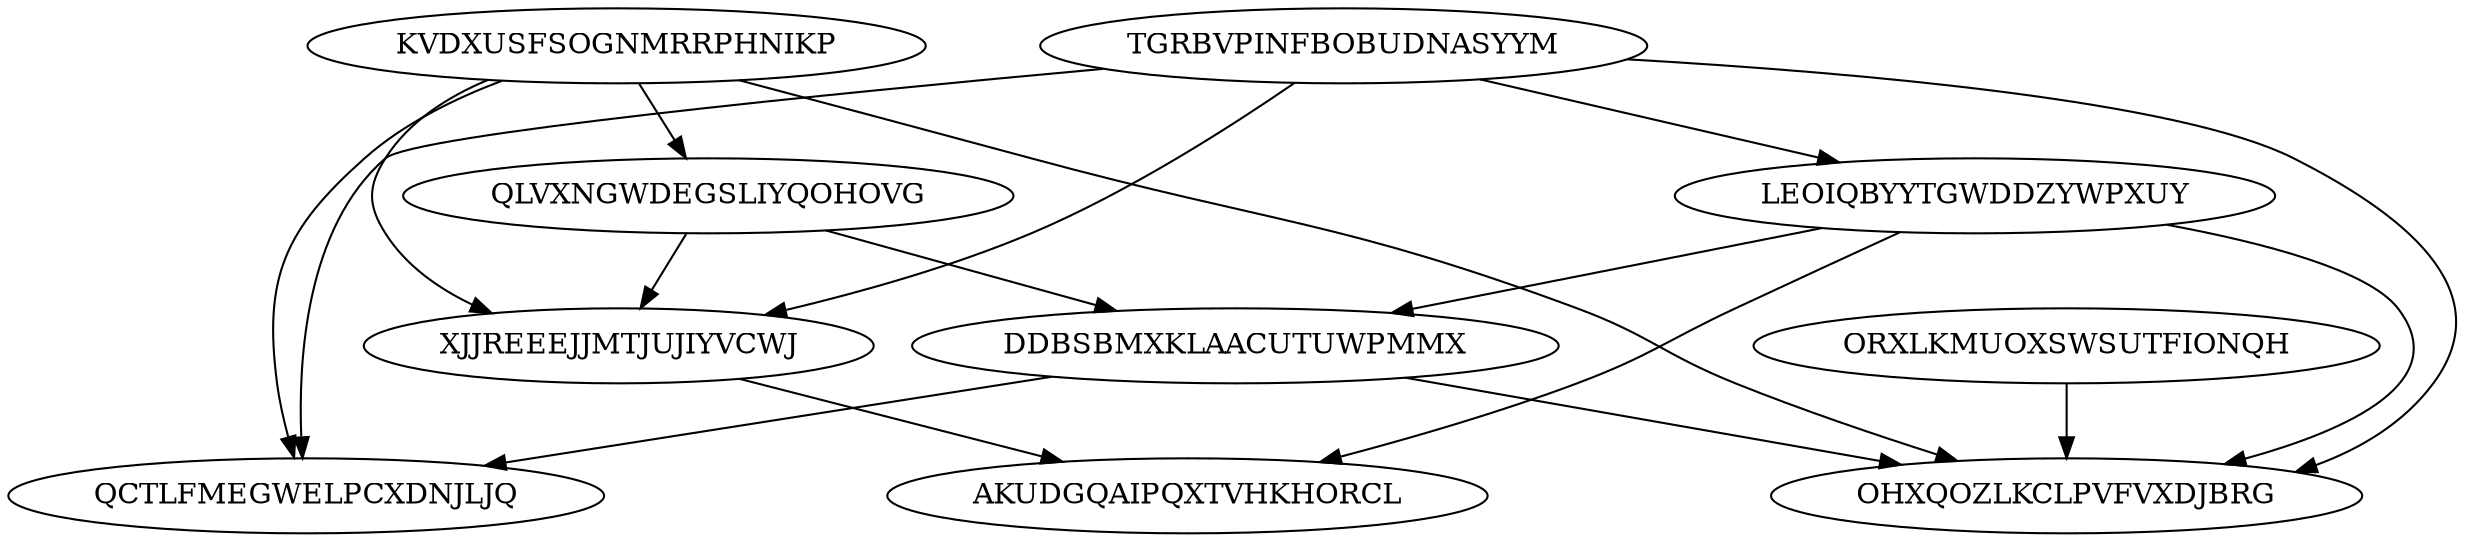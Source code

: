 digraph "N10M17" {
	KVDXUSFSOGNMRRPHNIKP			[Weight=11, Start=0, Processor=1];
	TGRBVPINFBOBUDNASYYM			[Weight=20, Start=0, Processor=2];
	QLVXNGWDEGSLIYQOHOVG			[Weight=15, Start=11, Processor=1];
	ORXLKMUOXSWSUTFIONQH			[Weight=16, Start=0, Processor=3];
	XJJREEEJJMTJUJIYVCWJ			[Weight=16, Start=36, Processor=1];
	LEOIQBYYTGWDDZYWPXUY			[Weight=19, Start=20, Processor=2];
	AKUDGQAIPQXTVHKHORCL			[Weight=13, Start=58, Processor=1];
	DDBSBMXKLAACUTUWPMMX			[Weight=13, Start=39, Processor=2];
	QCTLFMEGWELPCXDNJLJQ			[Weight=11, Start=62, Processor=3];
	OHXQOZLKCLPVFVXDJBRG			[Weight=14, Start=52, Processor=2];
	LEOIQBYYTGWDDZYWPXUY -> AKUDGQAIPQXTVHKHORCL		[Weight=19];
	TGRBVPINFBOBUDNASYYM -> XJJREEEJJMTJUJIYVCWJ		[Weight=16];
	KVDXUSFSOGNMRRPHNIKP -> XJJREEEJJMTJUJIYVCWJ		[Weight=16];
	DDBSBMXKLAACUTUWPMMX -> OHXQOZLKCLPVFVXDJBRG		[Weight=11];
	QLVXNGWDEGSLIYQOHOVG -> DDBSBMXKLAACUTUWPMMX		[Weight=10];
	TGRBVPINFBOBUDNASYYM -> OHXQOZLKCLPVFVXDJBRG		[Weight=11];
	LEOIQBYYTGWDDZYWPXUY -> OHXQOZLKCLPVFVXDJBRG		[Weight=10];
	ORXLKMUOXSWSUTFIONQH -> OHXQOZLKCLPVFVXDJBRG		[Weight=15];
	TGRBVPINFBOBUDNASYYM -> QCTLFMEGWELPCXDNJLJQ		[Weight=13];
	TGRBVPINFBOBUDNASYYM -> LEOIQBYYTGWDDZYWPXUY		[Weight=13];
	KVDXUSFSOGNMRRPHNIKP -> OHXQOZLKCLPVFVXDJBRG		[Weight=19];
	KVDXUSFSOGNMRRPHNIKP -> QLVXNGWDEGSLIYQOHOVG		[Weight=11];
	DDBSBMXKLAACUTUWPMMX -> QCTLFMEGWELPCXDNJLJQ		[Weight=10];
	XJJREEEJJMTJUJIYVCWJ -> AKUDGQAIPQXTVHKHORCL		[Weight=15];
	KVDXUSFSOGNMRRPHNIKP -> QCTLFMEGWELPCXDNJLJQ		[Weight=19];
	QLVXNGWDEGSLIYQOHOVG -> XJJREEEJJMTJUJIYVCWJ		[Weight=15];
	LEOIQBYYTGWDDZYWPXUY -> DDBSBMXKLAACUTUWPMMX		[Weight=13];
}
